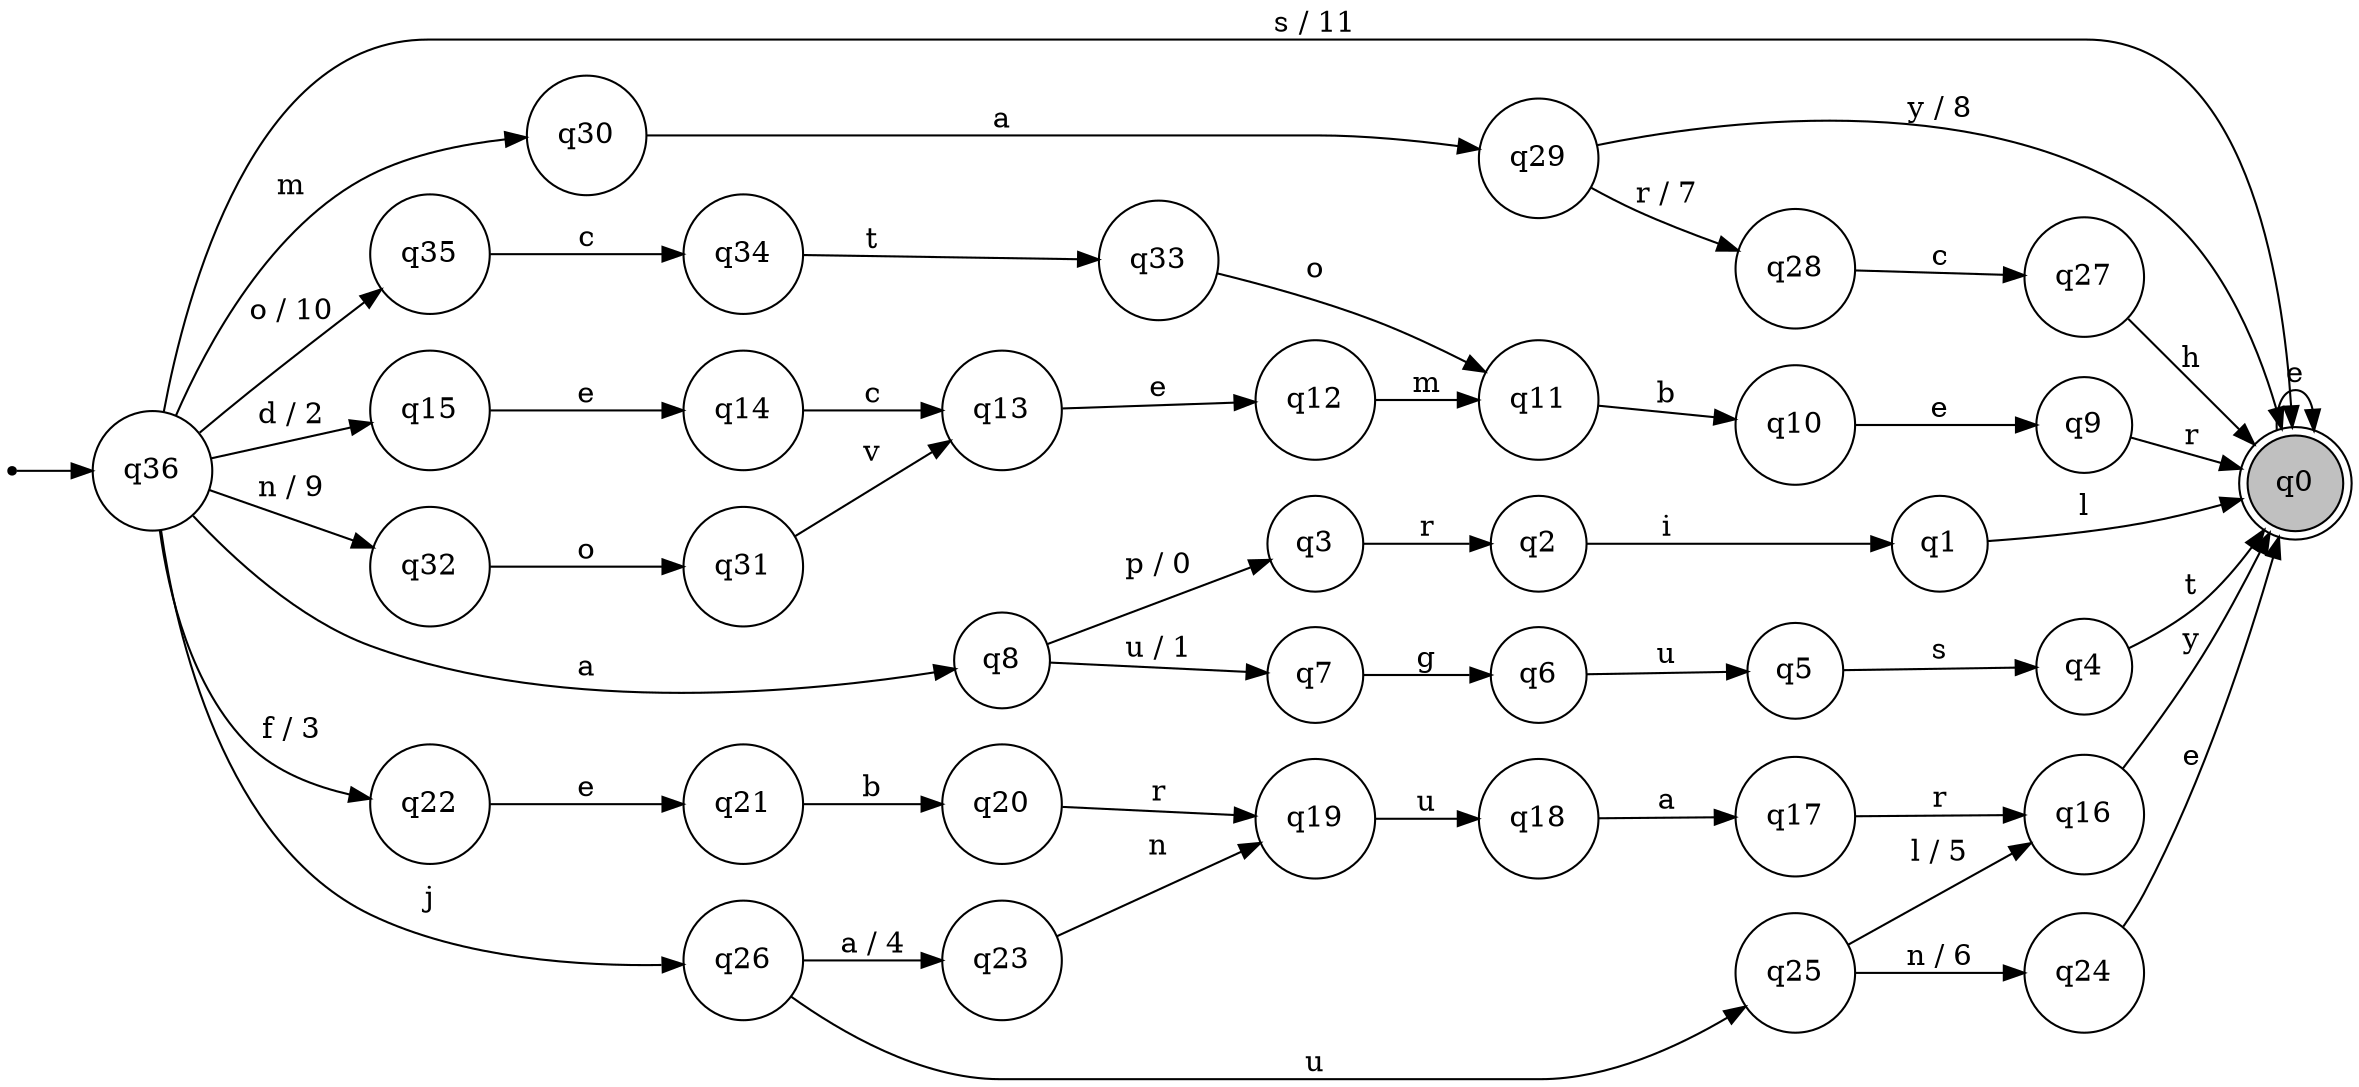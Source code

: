 digraph G {
rankdir=LR;
charset="utf8";
node [shape=circle];
ini [shape=point];
ini -> q36;
	q36 [label="q36"];
	q35 [label="q35"];
	q34 [label="q34"];
	q33 [label="q33"];
	q32 [label="q32"];
	q31 [label="q31"];
	q29 [label="q29"];
	q11 [label="q11"];
	q9 [label="q9"];
	q28 [label="q28"];
	q8 [label="q8"];
	q0 [label="q0"];
	q0 [shape=doublecircle];
	q0 [style=filled fillcolor=gray];
	q7 [label="q7"];
	q22 [label="q22"];
	q6 [label="q6"];
	q20 [label="q20"];
	q10 [label="q10"];
	q4 [label="q4"];
	q5 [label="q5"];
	q3 [label="q3"];
	q2 [label="q2"];
	q12 [label="q12"];
	q1 [label="q1"];
	q30 [label="q30"];
	q13 [label="q13"];
	q14 [label="q14"];
	q17 [label="q17"];
	q16 [label="q16"];
	q15 [label="q15"];
	q27 [label="q27"];
	q19 [label="q19"];
	q25 [label="q25"];
	q21 [label="q21"];
	q18 [label="q18"];
	q24 [label="q24"];
	q23 [label="q23"];
	q26 [label="q26"];
	q36 -> q8 [label="a"];
	q36 -> q15 [label="d / 2"];
	q36 -> q22 [label="f / 3"];
	q36 -> q26 [label="j"];
	q36 -> q30 [label="m"];
	q36 -> q32 [label="n / 9"];
	q36 -> q35 [label="o / 10"];
	q36 -> q0 [label="s / 11"];
	q35 -> q34 [label="c"];
	q34 -> q33 [label="t"];
	q33 -> q11 [label="o"];
	q32 -> q31 [label="o"];
	q31 -> q13 [label="v"];
	q29 -> q28 [label="r / 7"];
	q29 -> q0 [label="y / 8"];
	q11 -> q10 [label="b"];
	q9 -> q0 [label="r"];
	q28 -> q27 [label="c"];
	q0 -> q0 [label="e"];
	q8 -> q3 [label="p / 0"];
	q8 -> q7 [label="u / 1"];
	q7 -> q6 [label="g"];
	q22 -> q21 [label="e"];
	q6 -> q5 [label="u"];
	q20 -> q19 [label="r"];
	q10 -> q9 [label="e"];
	q4 -> q0 [label="t"];
	q5 -> q4 [label="s"];
	q3 -> q2 [label="r"];
	q2 -> q1 [label="i"];
	q12 -> q11 [label="m"];
	q1 -> q0 [label="l"];
	q30 -> q29 [label="a"];
	q13 -> q12 [label="e"];
	q14 -> q13 [label="c"];
	q17 -> q16 [label="r"];
	q16 -> q0 [label="y"];
	q15 -> q14 [label="e"];
	q27 -> q0 [label="h"];
	q19 -> q18 [label="u"];
	q25 -> q16 [label="l / 5"];
	q25 -> q24 [label="n / 6"];
	q21 -> q20 [label="b"];
	q18 -> q17 [label="a"];
	q24 -> q0 [label="e"];
	q23 -> q19 [label="n"];
	q26 -> q23 [label="a / 4"];
	q26 -> q25 [label="u"];
}
